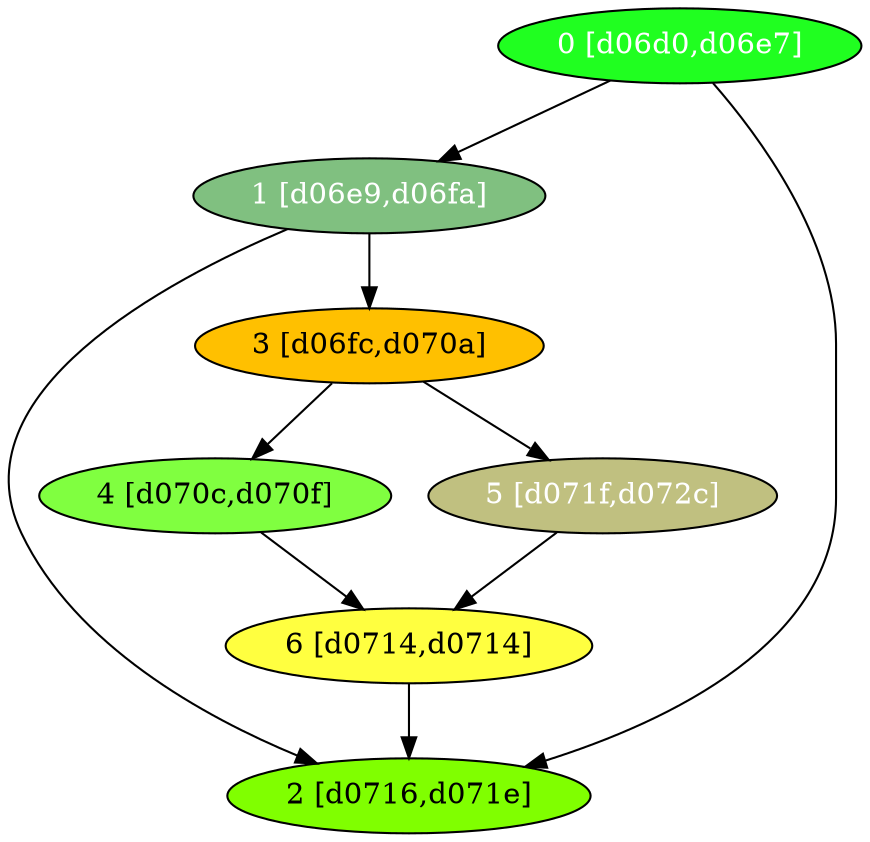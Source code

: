 diGraph libnss3{
	libnss3_0  [style=filled fillcolor="#20FF20" fontcolor="#ffffff" shape=oval label="0 [d06d0,d06e7]"]
	libnss3_1  [style=filled fillcolor="#80C080" fontcolor="#ffffff" shape=oval label="1 [d06e9,d06fa]"]
	libnss3_2  [style=filled fillcolor="#80FF00" fontcolor="#000000" shape=oval label="2 [d0716,d071e]"]
	libnss3_3  [style=filled fillcolor="#FFC000" fontcolor="#000000" shape=oval label="3 [d06fc,d070a]"]
	libnss3_4  [style=filled fillcolor="#80FF40" fontcolor="#000000" shape=oval label="4 [d070c,d070f]"]
	libnss3_5  [style=filled fillcolor="#C0C080" fontcolor="#ffffff" shape=oval label="5 [d071f,d072c]"]
	libnss3_6  [style=filled fillcolor="#FFFF40" fontcolor="#000000" shape=oval label="6 [d0714,d0714]"]

	libnss3_0 -> libnss3_1
	libnss3_0 -> libnss3_2
	libnss3_1 -> libnss3_2
	libnss3_1 -> libnss3_3
	libnss3_3 -> libnss3_4
	libnss3_3 -> libnss3_5
	libnss3_4 -> libnss3_6
	libnss3_5 -> libnss3_6
	libnss3_6 -> libnss3_2
}